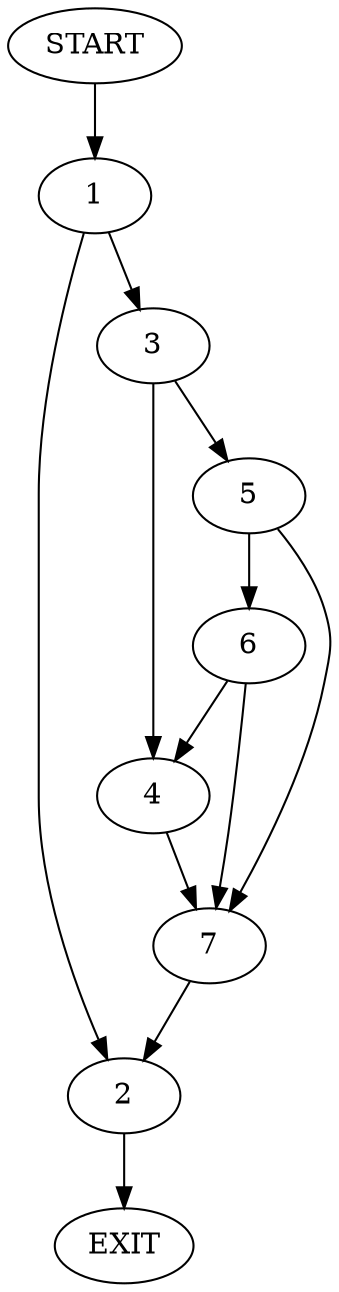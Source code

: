 digraph {
0 [label="START"]
8 [label="EXIT"]
0 -> 1
1 -> 2
1 -> 3
2 -> 8
3 -> 4
3 -> 5
5 -> 6
5 -> 7
4 -> 7
6 -> 4
6 -> 7
7 -> 2
}
